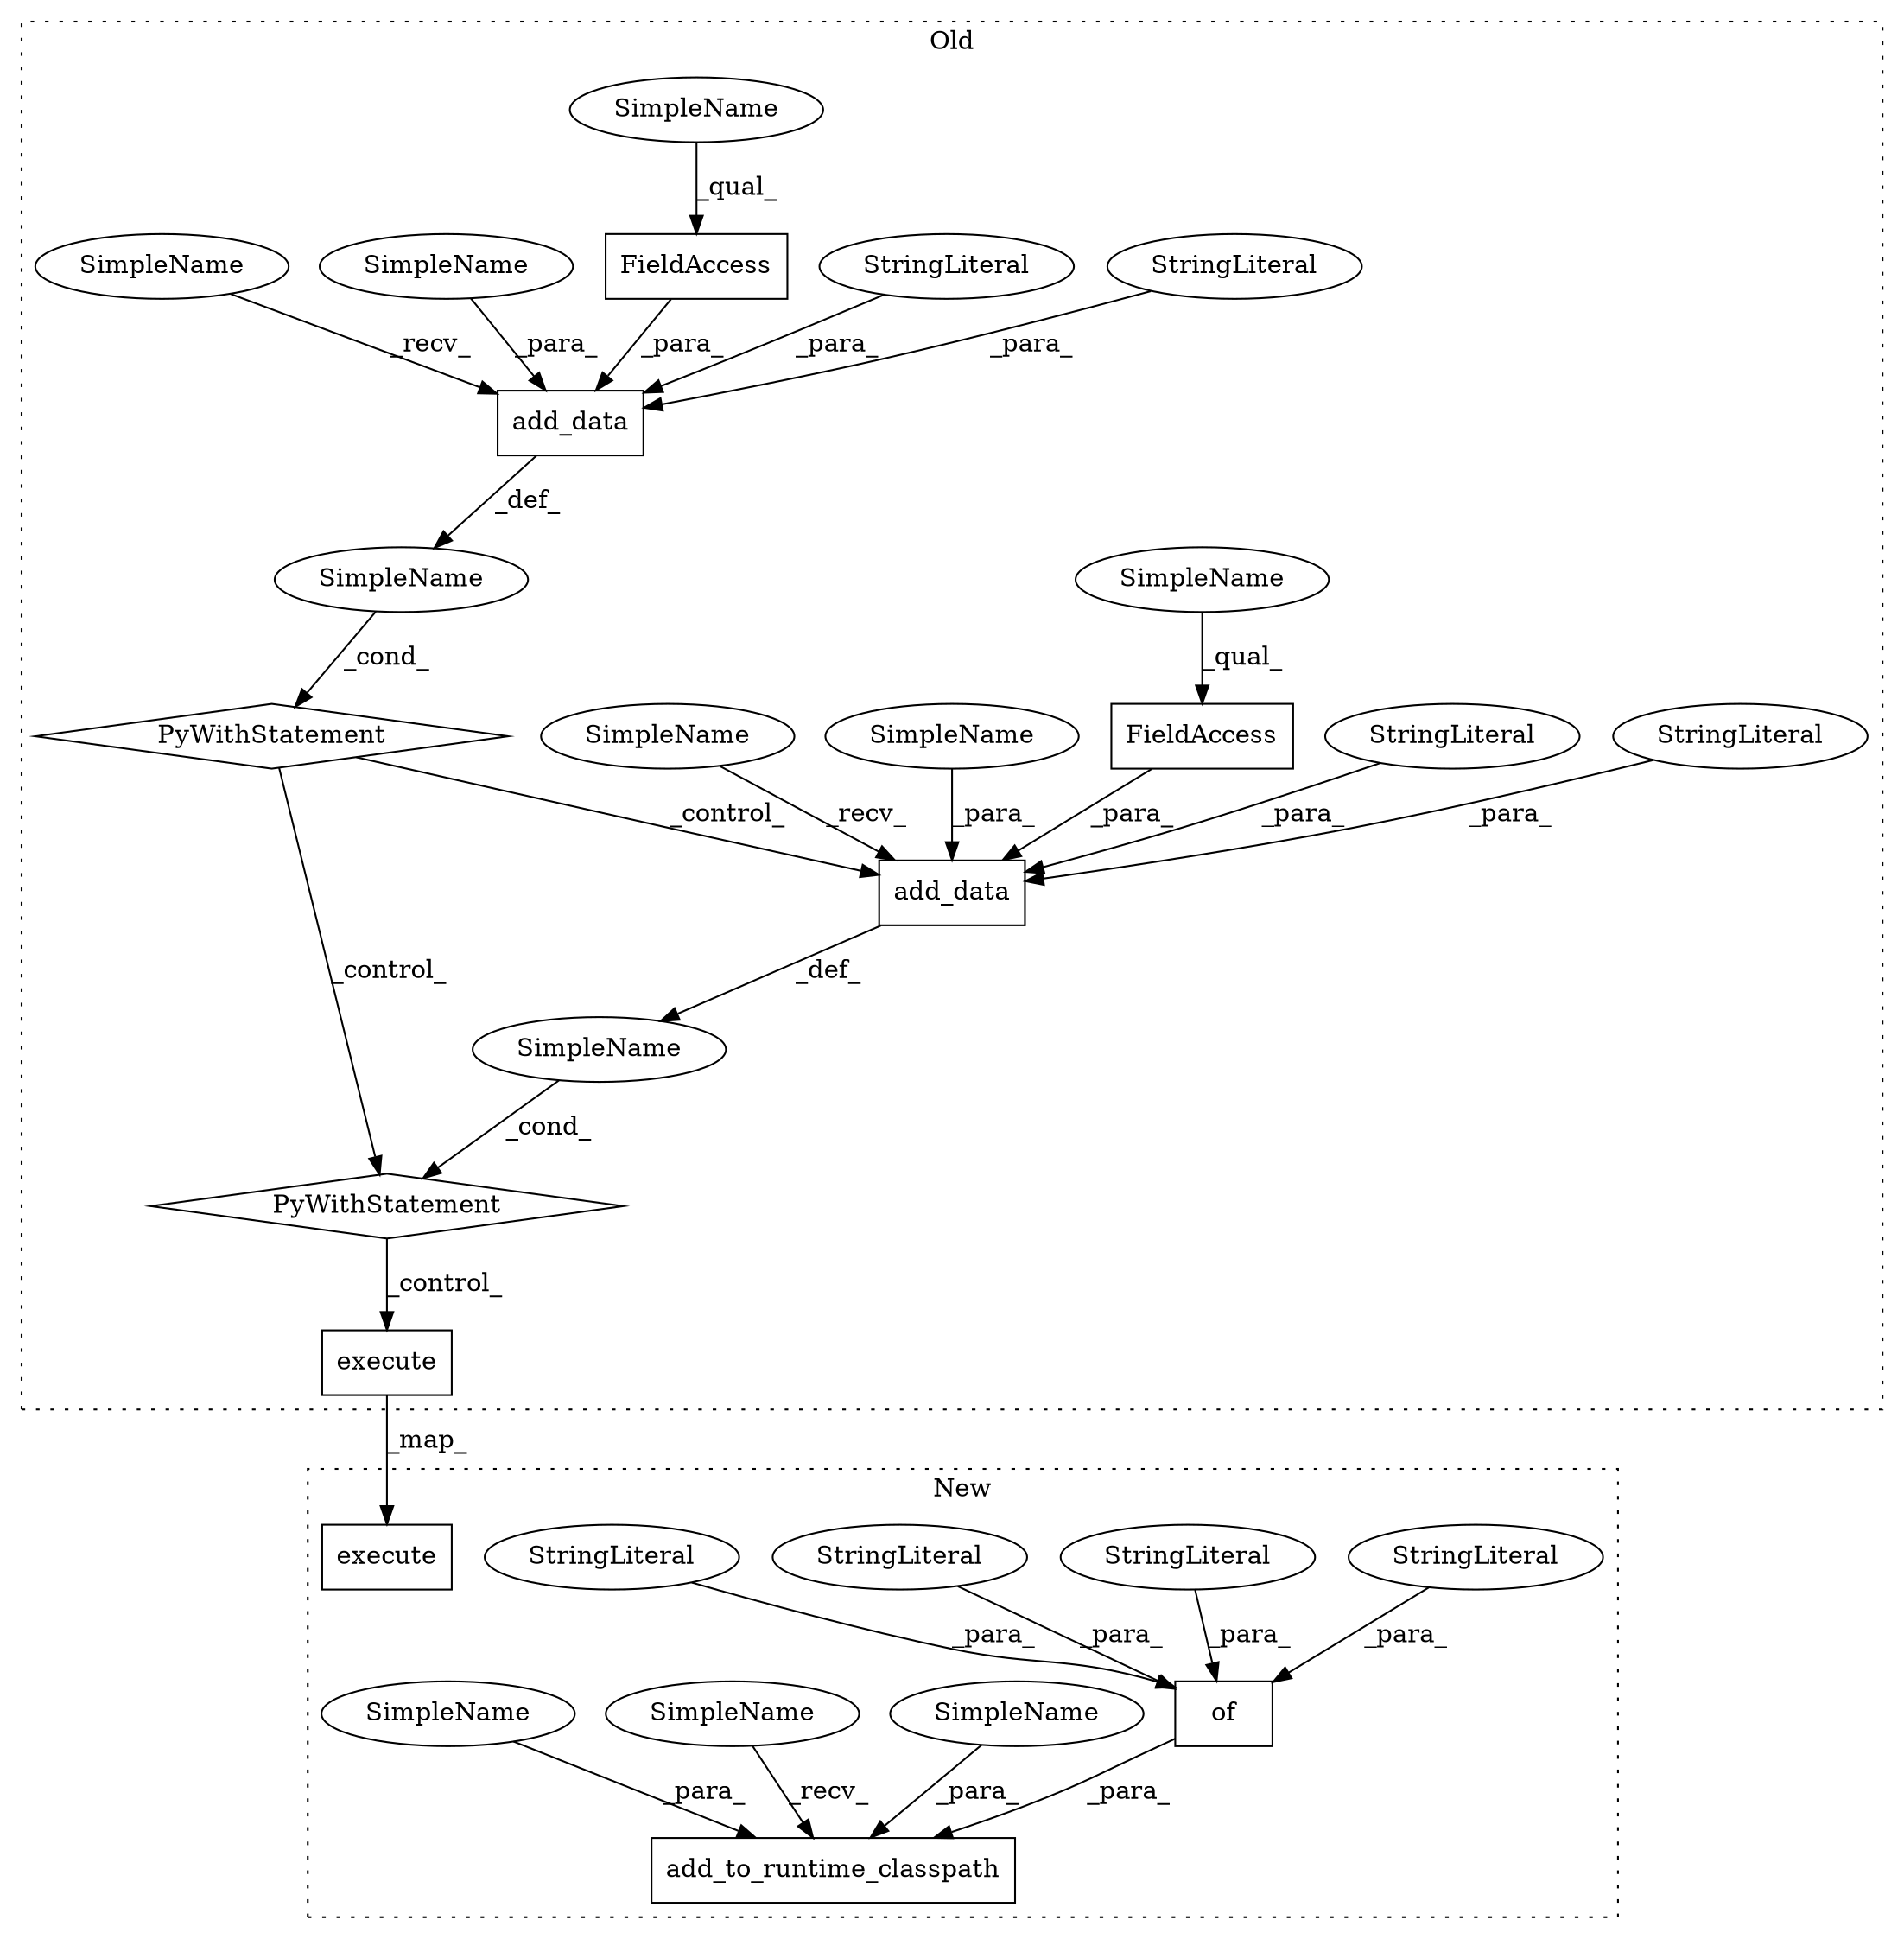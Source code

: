 digraph G {
subgraph cluster0 {
1 [label="add_data" a="32" s="1530,1601" l="9,1" shape="box"];
3 [label="FieldAccess" a="22" s="1539" l="16" shape="box"];
4 [label="PyWithStatement" a="104" s="1612,1699" l="10,2" shape="diamond"];
5 [label="SimpleName" a="42" s="" l="" shape="ellipse"];
6 [label="PyWithStatement" a="104" s="1515,1602" l="10,2" shape="diamond"];
7 [label="StringLiteral" a="45" s="1556" l="19" shape="ellipse"];
8 [label="FieldAccess" a="22" s="1636" l="16" shape="box"];
9 [label="StringLiteral" a="45" s="1590" l="11" shape="ellipse"];
10 [label="add_data" a="32" s="1627,1698" l="9,1" shape="box"];
13 [label="StringLiteral" a="45" s="1689" l="9" shape="ellipse"];
14 [label="StringLiteral" a="45" s="1653" l="21" shape="ellipse"];
18 [label="SimpleName" a="42" s="" l="" shape="ellipse"];
19 [label="execute" a="32" s="1716,1731" l="8,1" shape="box"];
21 [label="SimpleName" a="42" s="1636" l="7" shape="ellipse"];
22 [label="SimpleName" a="42" s="1539" l="7" shape="ellipse"];
23 [label="SimpleName" a="42" s="1675" l="13" shape="ellipse"];
24 [label="SimpleName" a="42" s="1576" l="13" shape="ellipse"];
26 [label="SimpleName" a="42" s="1622" l="4" shape="ellipse"];
27 [label="SimpleName" a="42" s="1525" l="4" shape="ellipse"];
label = "Old";
style="dotted";
}
subgraph cluster1 {
2 [label="add_to_runtime_classpath" a="32" s="1520,1602" l="25,1" shape="box"];
11 [label="of" a="32" s="1571,1601" l="3,1" shape="box"];
12 [label="StringLiteral" a="45" s="1599" l="2" shape="ellipse"];
15 [label="StringLiteral" a="45" s="1586" l="2" shape="ellipse"];
16 [label="StringLiteral" a="45" s="1574" l="11" shape="ellipse"];
17 [label="StringLiteral" a="45" s="1589" l="9" shape="ellipse"];
20 [label="execute" a="32" s="1614,1629" l="8,1" shape="box"];
25 [label="SimpleName" a="42" s="1553" l="13" shape="ellipse"];
28 [label="SimpleName" a="42" s="1515" l="4" shape="ellipse"];
29 [label="SimpleName" a="42" s="1545" l="7" shape="ellipse"];
label = "New";
style="dotted";
}
1 -> 5 [label="_def_"];
3 -> 1 [label="_para_"];
4 -> 19 [label="_control_"];
5 -> 6 [label="_cond_"];
6 -> 4 [label="_control_"];
6 -> 10 [label="_control_"];
7 -> 1 [label="_para_"];
8 -> 10 [label="_para_"];
9 -> 1 [label="_para_"];
10 -> 18 [label="_def_"];
11 -> 2 [label="_para_"];
12 -> 11 [label="_para_"];
13 -> 10 [label="_para_"];
14 -> 10 [label="_para_"];
15 -> 11 [label="_para_"];
16 -> 11 [label="_para_"];
17 -> 11 [label="_para_"];
18 -> 4 [label="_cond_"];
19 -> 20 [label="_map_"];
21 -> 8 [label="_qual_"];
22 -> 3 [label="_qual_"];
23 -> 10 [label="_para_"];
24 -> 1 [label="_para_"];
25 -> 2 [label="_para_"];
26 -> 10 [label="_recv_"];
27 -> 1 [label="_recv_"];
28 -> 2 [label="_recv_"];
29 -> 2 [label="_para_"];
}